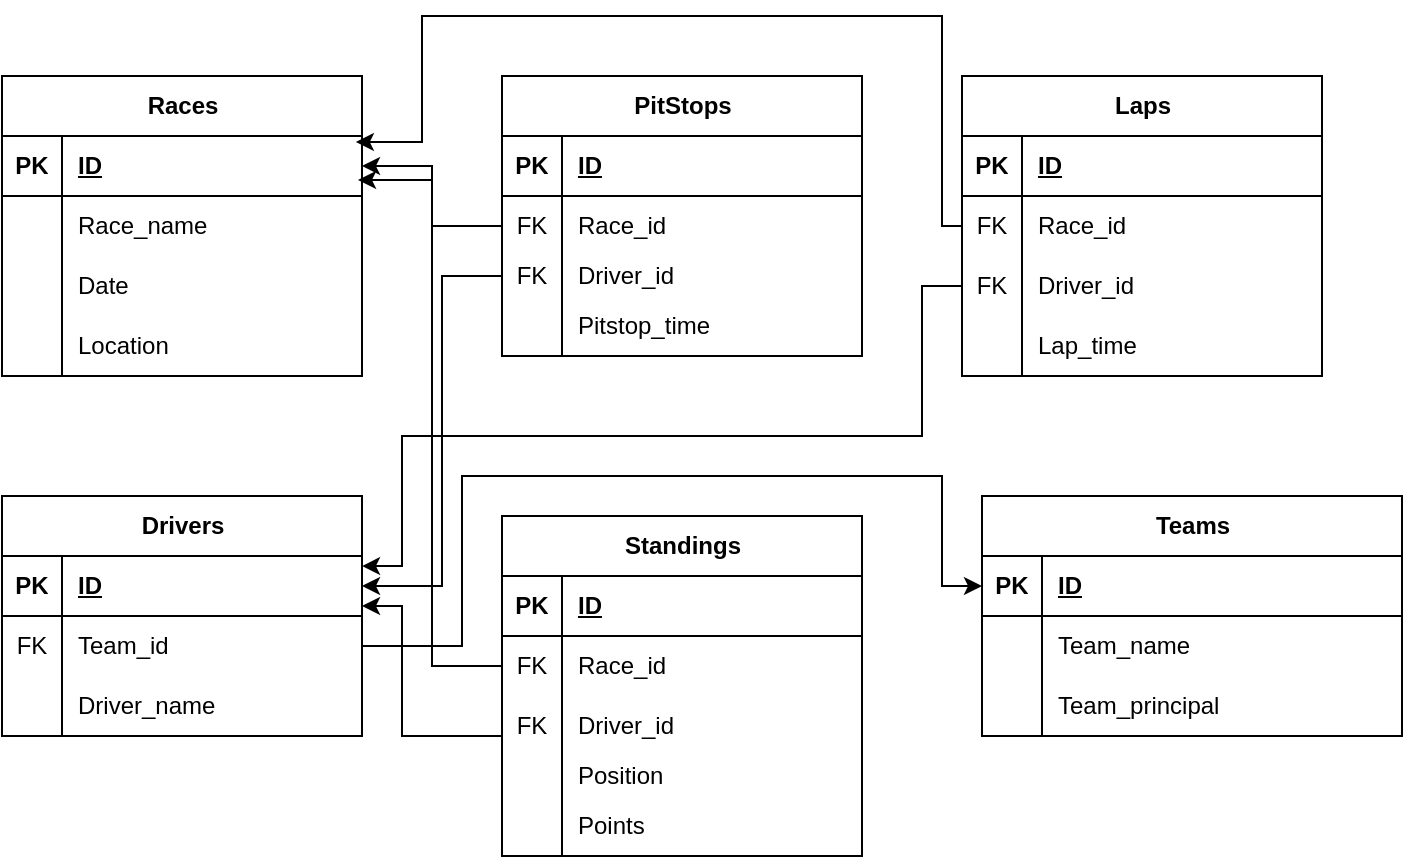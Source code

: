 <mxfile version="22.1.7" type="device">
  <diagram name="Страница — 1" id="nT0_POUo7mccEM4CpxCr">
    <mxGraphModel dx="1509" dy="833" grid="0" gridSize="10" guides="1" tooltips="1" connect="1" arrows="1" fold="1" page="0" pageScale="1" pageWidth="827" pageHeight="1169" math="0" shadow="0">
      <root>
        <mxCell id="0" />
        <mxCell id="1" parent="0" />
        <mxCell id="Owtn59zeW-ioZ5zcBxzk-5" value="Drivers" style="shape=table;startSize=30;container=1;collapsible=1;childLayout=tableLayout;fixedRows=1;rowLines=0;fontStyle=1;align=center;resizeLast=1;html=1;" parent="1" vertex="1">
          <mxGeometry x="120" y="310" width="180" height="120" as="geometry" />
        </mxCell>
        <mxCell id="Owtn59zeW-ioZ5zcBxzk-6" value="" style="shape=tableRow;horizontal=0;startSize=0;swimlaneHead=0;swimlaneBody=0;fillColor=none;collapsible=0;dropTarget=0;points=[[0,0.5],[1,0.5]];portConstraint=eastwest;top=0;left=0;right=0;bottom=1;" parent="Owtn59zeW-ioZ5zcBxzk-5" vertex="1">
          <mxGeometry y="30" width="180" height="30" as="geometry" />
        </mxCell>
        <mxCell id="Owtn59zeW-ioZ5zcBxzk-7" value="PK" style="shape=partialRectangle;connectable=0;fillColor=none;top=0;left=0;bottom=0;right=0;fontStyle=1;overflow=hidden;whiteSpace=wrap;html=1;" parent="Owtn59zeW-ioZ5zcBxzk-6" vertex="1">
          <mxGeometry width="30" height="30" as="geometry">
            <mxRectangle width="30" height="30" as="alternateBounds" />
          </mxGeometry>
        </mxCell>
        <mxCell id="Owtn59zeW-ioZ5zcBxzk-8" value="ID" style="shape=partialRectangle;connectable=0;fillColor=none;top=0;left=0;bottom=0;right=0;align=left;spacingLeft=6;fontStyle=5;overflow=hidden;whiteSpace=wrap;html=1;" parent="Owtn59zeW-ioZ5zcBxzk-6" vertex="1">
          <mxGeometry x="30" width="150" height="30" as="geometry">
            <mxRectangle width="150" height="30" as="alternateBounds" />
          </mxGeometry>
        </mxCell>
        <mxCell id="Owtn59zeW-ioZ5zcBxzk-85" value="" style="shape=tableRow;horizontal=0;startSize=0;swimlaneHead=0;swimlaneBody=0;fillColor=none;collapsible=0;dropTarget=0;points=[[0,0.5],[1,0.5]];portConstraint=eastwest;top=0;left=0;right=0;bottom=0;" parent="Owtn59zeW-ioZ5zcBxzk-5" vertex="1">
          <mxGeometry y="60" width="180" height="30" as="geometry" />
        </mxCell>
        <mxCell id="Owtn59zeW-ioZ5zcBxzk-86" value="FK" style="shape=partialRectangle;connectable=0;fillColor=none;top=0;left=0;bottom=0;right=0;fontStyle=0;overflow=hidden;whiteSpace=wrap;html=1;" parent="Owtn59zeW-ioZ5zcBxzk-85" vertex="1">
          <mxGeometry width="30" height="30" as="geometry">
            <mxRectangle width="30" height="30" as="alternateBounds" />
          </mxGeometry>
        </mxCell>
        <mxCell id="Owtn59zeW-ioZ5zcBxzk-87" value="Team_id" style="shape=partialRectangle;connectable=0;fillColor=none;top=0;left=0;bottom=0;right=0;align=left;spacingLeft=6;fontStyle=0;overflow=hidden;whiteSpace=wrap;html=1;" parent="Owtn59zeW-ioZ5zcBxzk-85" vertex="1">
          <mxGeometry x="30" width="150" height="30" as="geometry">
            <mxRectangle width="150" height="30" as="alternateBounds" />
          </mxGeometry>
        </mxCell>
        <mxCell id="Owtn59zeW-ioZ5zcBxzk-12" value="" style="shape=tableRow;horizontal=0;startSize=0;swimlaneHead=0;swimlaneBody=0;fillColor=none;collapsible=0;dropTarget=0;points=[[0,0.5],[1,0.5]];portConstraint=eastwest;top=0;left=0;right=0;bottom=0;" parent="Owtn59zeW-ioZ5zcBxzk-5" vertex="1">
          <mxGeometry y="90" width="180" height="30" as="geometry" />
        </mxCell>
        <mxCell id="Owtn59zeW-ioZ5zcBxzk-13" value="" style="shape=partialRectangle;connectable=0;fillColor=none;top=0;left=0;bottom=0;right=0;editable=1;overflow=hidden;whiteSpace=wrap;html=1;" parent="Owtn59zeW-ioZ5zcBxzk-12" vertex="1">
          <mxGeometry width="30" height="30" as="geometry">
            <mxRectangle width="30" height="30" as="alternateBounds" />
          </mxGeometry>
        </mxCell>
        <mxCell id="Owtn59zeW-ioZ5zcBxzk-14" value="Driver_name" style="shape=partialRectangle;connectable=0;fillColor=none;top=0;left=0;bottom=0;right=0;align=left;spacingLeft=6;overflow=hidden;whiteSpace=wrap;html=1;" parent="Owtn59zeW-ioZ5zcBxzk-12" vertex="1">
          <mxGeometry x="30" width="150" height="30" as="geometry">
            <mxRectangle width="150" height="30" as="alternateBounds" />
          </mxGeometry>
        </mxCell>
        <mxCell id="Owtn59zeW-ioZ5zcBxzk-31" value="Laps" style="shape=table;startSize=30;container=1;collapsible=1;childLayout=tableLayout;fixedRows=1;rowLines=0;fontStyle=1;align=center;resizeLast=1;html=1;" parent="1" vertex="1">
          <mxGeometry x="600" y="100" width="180" height="150" as="geometry">
            <mxRectangle x="130" y="550" width="70" height="30" as="alternateBounds" />
          </mxGeometry>
        </mxCell>
        <mxCell id="Owtn59zeW-ioZ5zcBxzk-32" value="" style="shape=tableRow;horizontal=0;startSize=0;swimlaneHead=0;swimlaneBody=0;fillColor=none;collapsible=0;dropTarget=0;points=[[0,0.5],[1,0.5]];portConstraint=eastwest;top=0;left=0;right=0;bottom=1;" parent="Owtn59zeW-ioZ5zcBxzk-31" vertex="1">
          <mxGeometry y="30" width="180" height="30" as="geometry" />
        </mxCell>
        <mxCell id="Owtn59zeW-ioZ5zcBxzk-33" value="PK" style="shape=partialRectangle;connectable=0;fillColor=none;top=0;left=0;bottom=0;right=0;fontStyle=1;overflow=hidden;whiteSpace=wrap;html=1;" parent="Owtn59zeW-ioZ5zcBxzk-32" vertex="1">
          <mxGeometry width="30" height="30" as="geometry">
            <mxRectangle width="30" height="30" as="alternateBounds" />
          </mxGeometry>
        </mxCell>
        <mxCell id="Owtn59zeW-ioZ5zcBxzk-34" value="ID" style="shape=partialRectangle;connectable=0;fillColor=none;top=0;left=0;bottom=0;right=0;align=left;spacingLeft=6;fontStyle=5;overflow=hidden;whiteSpace=wrap;html=1;" parent="Owtn59zeW-ioZ5zcBxzk-32" vertex="1">
          <mxGeometry x="30" width="150" height="30" as="geometry">
            <mxRectangle width="150" height="30" as="alternateBounds" />
          </mxGeometry>
        </mxCell>
        <mxCell id="Owtn59zeW-ioZ5zcBxzk-115" value="" style="shape=tableRow;horizontal=0;startSize=0;swimlaneHead=0;swimlaneBody=0;fillColor=none;collapsible=0;dropTarget=0;points=[[0,0.5],[1,0.5]];portConstraint=eastwest;top=0;left=0;right=0;bottom=0;" parent="Owtn59zeW-ioZ5zcBxzk-31" vertex="1">
          <mxGeometry y="60" width="180" height="30" as="geometry" />
        </mxCell>
        <mxCell id="Owtn59zeW-ioZ5zcBxzk-116" value="FK" style="shape=partialRectangle;connectable=0;fillColor=none;top=0;left=0;bottom=0;right=0;fontStyle=0;overflow=hidden;whiteSpace=wrap;html=1;" parent="Owtn59zeW-ioZ5zcBxzk-115" vertex="1">
          <mxGeometry width="30" height="30" as="geometry">
            <mxRectangle width="30" height="30" as="alternateBounds" />
          </mxGeometry>
        </mxCell>
        <mxCell id="Owtn59zeW-ioZ5zcBxzk-117" value="Race_id" style="shape=partialRectangle;connectable=0;fillColor=none;top=0;left=0;bottom=0;right=0;align=left;spacingLeft=6;fontStyle=0;overflow=hidden;whiteSpace=wrap;html=1;" parent="Owtn59zeW-ioZ5zcBxzk-115" vertex="1">
          <mxGeometry x="30" width="150" height="30" as="geometry">
            <mxRectangle width="150" height="30" as="alternateBounds" />
          </mxGeometry>
        </mxCell>
        <mxCell id="Owtn59zeW-ioZ5zcBxzk-118" value="" style="shape=tableRow;horizontal=0;startSize=0;swimlaneHead=0;swimlaneBody=0;fillColor=none;collapsible=0;dropTarget=0;points=[[0,0.5],[1,0.5]];portConstraint=eastwest;top=0;left=0;right=0;bottom=0;" parent="Owtn59zeW-ioZ5zcBxzk-31" vertex="1">
          <mxGeometry y="90" width="180" height="30" as="geometry" />
        </mxCell>
        <mxCell id="Owtn59zeW-ioZ5zcBxzk-119" value="FK" style="shape=partialRectangle;connectable=0;fillColor=none;top=0;left=0;bottom=0;right=0;fontStyle=0;overflow=hidden;whiteSpace=wrap;html=1;" parent="Owtn59zeW-ioZ5zcBxzk-118" vertex="1">
          <mxGeometry width="30" height="30" as="geometry">
            <mxRectangle width="30" height="30" as="alternateBounds" />
          </mxGeometry>
        </mxCell>
        <mxCell id="Owtn59zeW-ioZ5zcBxzk-120" value="Driver_id" style="shape=partialRectangle;connectable=0;fillColor=none;top=0;left=0;bottom=0;right=0;align=left;spacingLeft=6;fontStyle=0;overflow=hidden;whiteSpace=wrap;html=1;" parent="Owtn59zeW-ioZ5zcBxzk-118" vertex="1">
          <mxGeometry x="30" width="150" height="30" as="geometry">
            <mxRectangle width="150" height="30" as="alternateBounds" />
          </mxGeometry>
        </mxCell>
        <mxCell id="Owtn59zeW-ioZ5zcBxzk-35" value="" style="shape=tableRow;horizontal=0;startSize=0;swimlaneHead=0;swimlaneBody=0;fillColor=none;collapsible=0;dropTarget=0;points=[[0,0.5],[1,0.5]];portConstraint=eastwest;top=0;left=0;right=0;bottom=0;" parent="Owtn59zeW-ioZ5zcBxzk-31" vertex="1">
          <mxGeometry y="120" width="180" height="30" as="geometry" />
        </mxCell>
        <mxCell id="Owtn59zeW-ioZ5zcBxzk-36" value="" style="shape=partialRectangle;connectable=0;fillColor=none;top=0;left=0;bottom=0;right=0;editable=1;overflow=hidden;whiteSpace=wrap;html=1;" parent="Owtn59zeW-ioZ5zcBxzk-35" vertex="1">
          <mxGeometry width="30" height="30" as="geometry">
            <mxRectangle width="30" height="30" as="alternateBounds" />
          </mxGeometry>
        </mxCell>
        <mxCell id="Owtn59zeW-ioZ5zcBxzk-37" value="Lap_time" style="shape=partialRectangle;connectable=0;fillColor=none;top=0;left=0;bottom=0;right=0;align=left;spacingLeft=6;overflow=hidden;whiteSpace=wrap;html=1;" parent="Owtn59zeW-ioZ5zcBxzk-35" vertex="1">
          <mxGeometry x="30" width="150" height="30" as="geometry">
            <mxRectangle width="150" height="30" as="alternateBounds" />
          </mxGeometry>
        </mxCell>
        <mxCell id="Owtn59zeW-ioZ5zcBxzk-44" value="PitStops" style="shape=table;startSize=30;container=1;collapsible=1;childLayout=tableLayout;fixedRows=1;rowLines=0;fontStyle=1;align=center;resizeLast=1;html=1;" parent="1" vertex="1">
          <mxGeometry x="370" y="100" width="180" height="140" as="geometry" />
        </mxCell>
        <mxCell id="Owtn59zeW-ioZ5zcBxzk-45" value="" style="shape=tableRow;horizontal=0;startSize=0;swimlaneHead=0;swimlaneBody=0;fillColor=none;collapsible=0;dropTarget=0;points=[[0,0.5],[1,0.5]];portConstraint=eastwest;top=0;left=0;right=0;bottom=1;" parent="Owtn59zeW-ioZ5zcBxzk-44" vertex="1">
          <mxGeometry y="30" width="180" height="30" as="geometry" />
        </mxCell>
        <mxCell id="Owtn59zeW-ioZ5zcBxzk-46" value="PK" style="shape=partialRectangle;connectable=0;fillColor=none;top=0;left=0;bottom=0;right=0;fontStyle=1;overflow=hidden;whiteSpace=wrap;html=1;" parent="Owtn59zeW-ioZ5zcBxzk-45" vertex="1">
          <mxGeometry width="30" height="30" as="geometry">
            <mxRectangle width="30" height="30" as="alternateBounds" />
          </mxGeometry>
        </mxCell>
        <mxCell id="Owtn59zeW-ioZ5zcBxzk-47" value="ID" style="shape=partialRectangle;connectable=0;fillColor=none;top=0;left=0;bottom=0;right=0;align=left;spacingLeft=6;fontStyle=5;overflow=hidden;whiteSpace=wrap;html=1;" parent="Owtn59zeW-ioZ5zcBxzk-45" vertex="1">
          <mxGeometry x="30" width="150" height="30" as="geometry">
            <mxRectangle width="150" height="30" as="alternateBounds" />
          </mxGeometry>
        </mxCell>
        <mxCell id="Owtn59zeW-ioZ5zcBxzk-122" value="" style="shape=tableRow;horizontal=0;startSize=0;swimlaneHead=0;swimlaneBody=0;fillColor=none;collapsible=0;dropTarget=0;points=[[0,0.5],[1,0.5]];portConstraint=eastwest;top=0;left=0;right=0;bottom=0;" parent="Owtn59zeW-ioZ5zcBxzk-44" vertex="1">
          <mxGeometry y="60" width="180" height="30" as="geometry" />
        </mxCell>
        <mxCell id="Owtn59zeW-ioZ5zcBxzk-123" value="FK" style="shape=partialRectangle;connectable=0;fillColor=none;top=0;left=0;bottom=0;right=0;fontStyle=0;overflow=hidden;whiteSpace=wrap;html=1;" parent="Owtn59zeW-ioZ5zcBxzk-122" vertex="1">
          <mxGeometry width="30" height="30" as="geometry">
            <mxRectangle width="30" height="30" as="alternateBounds" />
          </mxGeometry>
        </mxCell>
        <mxCell id="Owtn59zeW-ioZ5zcBxzk-124" value="Race_id" style="shape=partialRectangle;connectable=0;fillColor=none;top=0;left=0;bottom=0;right=0;align=left;spacingLeft=6;fontStyle=0;overflow=hidden;whiteSpace=wrap;html=1;" parent="Owtn59zeW-ioZ5zcBxzk-122" vertex="1">
          <mxGeometry x="30" width="150" height="30" as="geometry">
            <mxRectangle width="150" height="30" as="alternateBounds" />
          </mxGeometry>
        </mxCell>
        <mxCell id="Owtn59zeW-ioZ5zcBxzk-48" value="" style="shape=tableRow;horizontal=0;startSize=0;swimlaneHead=0;swimlaneBody=0;fillColor=none;collapsible=0;dropTarget=0;points=[[0,0.5],[1,0.5]];portConstraint=eastwest;top=0;left=0;right=0;bottom=0;" parent="Owtn59zeW-ioZ5zcBxzk-44" vertex="1">
          <mxGeometry y="90" width="180" height="20" as="geometry" />
        </mxCell>
        <mxCell id="Owtn59zeW-ioZ5zcBxzk-49" value="" style="shape=partialRectangle;connectable=0;fillColor=none;top=0;left=0;bottom=0;right=0;editable=1;overflow=hidden;whiteSpace=wrap;html=1;" parent="Owtn59zeW-ioZ5zcBxzk-48" vertex="1">
          <mxGeometry width="30" height="20" as="geometry">
            <mxRectangle width="30" height="20" as="alternateBounds" />
          </mxGeometry>
        </mxCell>
        <mxCell id="Owtn59zeW-ioZ5zcBxzk-50" value="" style="shape=partialRectangle;connectable=0;fillColor=none;top=0;left=0;bottom=0;right=0;align=left;spacingLeft=6;overflow=hidden;whiteSpace=wrap;html=1;" parent="Owtn59zeW-ioZ5zcBxzk-48" vertex="1">
          <mxGeometry x="30" width="150" height="20" as="geometry">
            <mxRectangle width="150" height="20" as="alternateBounds" />
          </mxGeometry>
        </mxCell>
        <mxCell id="Owtn59zeW-ioZ5zcBxzk-51" value="" style="shape=tableRow;horizontal=0;startSize=0;swimlaneHead=0;swimlaneBody=0;fillColor=none;collapsible=0;dropTarget=0;points=[[0,0.5],[1,0.5]];portConstraint=eastwest;top=0;left=0;right=0;bottom=0;" parent="Owtn59zeW-ioZ5zcBxzk-44" vertex="1">
          <mxGeometry y="110" width="180" height="30" as="geometry" />
        </mxCell>
        <mxCell id="Owtn59zeW-ioZ5zcBxzk-52" value="" style="shape=partialRectangle;connectable=0;fillColor=none;top=0;left=0;bottom=0;right=0;editable=1;overflow=hidden;whiteSpace=wrap;html=1;" parent="Owtn59zeW-ioZ5zcBxzk-51" vertex="1">
          <mxGeometry width="30" height="30" as="geometry">
            <mxRectangle width="30" height="30" as="alternateBounds" />
          </mxGeometry>
        </mxCell>
        <mxCell id="Owtn59zeW-ioZ5zcBxzk-53" value="Pitstop_time" style="shape=partialRectangle;connectable=0;fillColor=none;top=0;left=0;bottom=0;right=0;align=left;spacingLeft=6;overflow=hidden;whiteSpace=wrap;html=1;" parent="Owtn59zeW-ioZ5zcBxzk-51" vertex="1">
          <mxGeometry x="30" width="150" height="30" as="geometry">
            <mxRectangle width="150" height="30" as="alternateBounds" />
          </mxGeometry>
        </mxCell>
        <mxCell id="Owtn59zeW-ioZ5zcBxzk-57" value="Races" style="shape=table;startSize=30;container=1;collapsible=1;childLayout=tableLayout;fixedRows=1;rowLines=0;fontStyle=1;align=center;resizeLast=1;html=1;" parent="1" vertex="1">
          <mxGeometry x="120" y="100" width="180" height="150" as="geometry" />
        </mxCell>
        <mxCell id="Owtn59zeW-ioZ5zcBxzk-58" value="" style="shape=tableRow;horizontal=0;startSize=0;swimlaneHead=0;swimlaneBody=0;fillColor=none;collapsible=0;dropTarget=0;points=[[0,0.5],[1,0.5]];portConstraint=eastwest;top=0;left=0;right=0;bottom=1;" parent="Owtn59zeW-ioZ5zcBxzk-57" vertex="1">
          <mxGeometry y="30" width="180" height="30" as="geometry" />
        </mxCell>
        <mxCell id="Owtn59zeW-ioZ5zcBxzk-59" value="PK" style="shape=partialRectangle;connectable=0;fillColor=none;top=0;left=0;bottom=0;right=0;fontStyle=1;overflow=hidden;whiteSpace=wrap;html=1;" parent="Owtn59zeW-ioZ5zcBxzk-58" vertex="1">
          <mxGeometry width="30" height="30" as="geometry">
            <mxRectangle width="30" height="30" as="alternateBounds" />
          </mxGeometry>
        </mxCell>
        <mxCell id="Owtn59zeW-ioZ5zcBxzk-60" value="ID" style="shape=partialRectangle;connectable=0;fillColor=none;top=0;left=0;bottom=0;right=0;align=left;spacingLeft=6;fontStyle=5;overflow=hidden;whiteSpace=wrap;html=1;" parent="Owtn59zeW-ioZ5zcBxzk-58" vertex="1">
          <mxGeometry x="30" width="150" height="30" as="geometry">
            <mxRectangle width="150" height="30" as="alternateBounds" />
          </mxGeometry>
        </mxCell>
        <mxCell id="Owtn59zeW-ioZ5zcBxzk-61" value="" style="shape=tableRow;horizontal=0;startSize=0;swimlaneHead=0;swimlaneBody=0;fillColor=none;collapsible=0;dropTarget=0;points=[[0,0.5],[1,0.5]];portConstraint=eastwest;top=0;left=0;right=0;bottom=0;" parent="Owtn59zeW-ioZ5zcBxzk-57" vertex="1">
          <mxGeometry y="60" width="180" height="30" as="geometry" />
        </mxCell>
        <mxCell id="Owtn59zeW-ioZ5zcBxzk-62" value="" style="shape=partialRectangle;connectable=0;fillColor=none;top=0;left=0;bottom=0;right=0;editable=1;overflow=hidden;whiteSpace=wrap;html=1;" parent="Owtn59zeW-ioZ5zcBxzk-61" vertex="1">
          <mxGeometry width="30" height="30" as="geometry">
            <mxRectangle width="30" height="30" as="alternateBounds" />
          </mxGeometry>
        </mxCell>
        <mxCell id="Owtn59zeW-ioZ5zcBxzk-63" value="Race_name" style="shape=partialRectangle;connectable=0;fillColor=none;top=0;left=0;bottom=0;right=0;align=left;spacingLeft=6;overflow=hidden;whiteSpace=wrap;html=1;" parent="Owtn59zeW-ioZ5zcBxzk-61" vertex="1">
          <mxGeometry x="30" width="150" height="30" as="geometry">
            <mxRectangle width="150" height="30" as="alternateBounds" />
          </mxGeometry>
        </mxCell>
        <mxCell id="Owtn59zeW-ioZ5zcBxzk-64" value="" style="shape=tableRow;horizontal=0;startSize=0;swimlaneHead=0;swimlaneBody=0;fillColor=none;collapsible=0;dropTarget=0;points=[[0,0.5],[1,0.5]];portConstraint=eastwest;top=0;left=0;right=0;bottom=0;" parent="Owtn59zeW-ioZ5zcBxzk-57" vertex="1">
          <mxGeometry y="90" width="180" height="30" as="geometry" />
        </mxCell>
        <mxCell id="Owtn59zeW-ioZ5zcBxzk-65" value="" style="shape=partialRectangle;connectable=0;fillColor=none;top=0;left=0;bottom=0;right=0;editable=1;overflow=hidden;whiteSpace=wrap;html=1;" parent="Owtn59zeW-ioZ5zcBxzk-64" vertex="1">
          <mxGeometry width="30" height="30" as="geometry">
            <mxRectangle width="30" height="30" as="alternateBounds" />
          </mxGeometry>
        </mxCell>
        <mxCell id="Owtn59zeW-ioZ5zcBxzk-66" value="Date" style="shape=partialRectangle;connectable=0;fillColor=none;top=0;left=0;bottom=0;right=0;align=left;spacingLeft=6;overflow=hidden;whiteSpace=wrap;html=1;" parent="Owtn59zeW-ioZ5zcBxzk-64" vertex="1">
          <mxGeometry x="30" width="150" height="30" as="geometry">
            <mxRectangle width="150" height="30" as="alternateBounds" />
          </mxGeometry>
        </mxCell>
        <mxCell id="Owtn59zeW-ioZ5zcBxzk-67" value="" style="shape=tableRow;horizontal=0;startSize=0;swimlaneHead=0;swimlaneBody=0;fillColor=none;collapsible=0;dropTarget=0;points=[[0,0.5],[1,0.5]];portConstraint=eastwest;top=0;left=0;right=0;bottom=0;" parent="Owtn59zeW-ioZ5zcBxzk-57" vertex="1">
          <mxGeometry y="120" width="180" height="30" as="geometry" />
        </mxCell>
        <mxCell id="Owtn59zeW-ioZ5zcBxzk-68" value="" style="shape=partialRectangle;connectable=0;fillColor=none;top=0;left=0;bottom=0;right=0;editable=1;overflow=hidden;whiteSpace=wrap;html=1;" parent="Owtn59zeW-ioZ5zcBxzk-67" vertex="1">
          <mxGeometry width="30" height="30" as="geometry">
            <mxRectangle width="30" height="30" as="alternateBounds" />
          </mxGeometry>
        </mxCell>
        <mxCell id="Owtn59zeW-ioZ5zcBxzk-69" value="Location" style="shape=partialRectangle;connectable=0;fillColor=none;top=0;left=0;bottom=0;right=0;align=left;spacingLeft=6;overflow=hidden;whiteSpace=wrap;html=1;" parent="Owtn59zeW-ioZ5zcBxzk-67" vertex="1">
          <mxGeometry x="30" width="150" height="30" as="geometry">
            <mxRectangle width="150" height="30" as="alternateBounds" />
          </mxGeometry>
        </mxCell>
        <mxCell id="Owtn59zeW-ioZ5zcBxzk-70" value="Teams" style="shape=table;startSize=30;container=1;collapsible=1;childLayout=tableLayout;fixedRows=1;rowLines=0;fontStyle=1;align=center;resizeLast=1;html=1;" parent="1" vertex="1">
          <mxGeometry x="610" y="310" width="210" height="120" as="geometry" />
        </mxCell>
        <mxCell id="Owtn59zeW-ioZ5zcBxzk-71" value="" style="shape=tableRow;horizontal=0;startSize=0;swimlaneHead=0;swimlaneBody=0;fillColor=none;collapsible=0;dropTarget=0;points=[[0,0.5],[1,0.5]];portConstraint=eastwest;top=0;left=0;right=0;bottom=1;" parent="Owtn59zeW-ioZ5zcBxzk-70" vertex="1">
          <mxGeometry y="30" width="210" height="30" as="geometry" />
        </mxCell>
        <mxCell id="Owtn59zeW-ioZ5zcBxzk-72" value="PK" style="shape=partialRectangle;connectable=0;fillColor=none;top=0;left=0;bottom=0;right=0;fontStyle=1;overflow=hidden;whiteSpace=wrap;html=1;" parent="Owtn59zeW-ioZ5zcBxzk-71" vertex="1">
          <mxGeometry width="30" height="30" as="geometry">
            <mxRectangle width="30" height="30" as="alternateBounds" />
          </mxGeometry>
        </mxCell>
        <mxCell id="Owtn59zeW-ioZ5zcBxzk-73" value="ID" style="shape=partialRectangle;connectable=0;fillColor=none;top=0;left=0;bottom=0;right=0;align=left;spacingLeft=6;fontStyle=5;overflow=hidden;whiteSpace=wrap;html=1;" parent="Owtn59zeW-ioZ5zcBxzk-71" vertex="1">
          <mxGeometry x="30" width="180" height="30" as="geometry">
            <mxRectangle width="180" height="30" as="alternateBounds" />
          </mxGeometry>
        </mxCell>
        <mxCell id="Owtn59zeW-ioZ5zcBxzk-74" value="" style="shape=tableRow;horizontal=0;startSize=0;swimlaneHead=0;swimlaneBody=0;fillColor=none;collapsible=0;dropTarget=0;points=[[0,0.5],[1,0.5]];portConstraint=eastwest;top=0;left=0;right=0;bottom=0;" parent="Owtn59zeW-ioZ5zcBxzk-70" vertex="1">
          <mxGeometry y="60" width="210" height="30" as="geometry" />
        </mxCell>
        <mxCell id="Owtn59zeW-ioZ5zcBxzk-75" value="" style="shape=partialRectangle;connectable=0;fillColor=none;top=0;left=0;bottom=0;right=0;editable=1;overflow=hidden;whiteSpace=wrap;html=1;" parent="Owtn59zeW-ioZ5zcBxzk-74" vertex="1">
          <mxGeometry width="30" height="30" as="geometry">
            <mxRectangle width="30" height="30" as="alternateBounds" />
          </mxGeometry>
        </mxCell>
        <mxCell id="Owtn59zeW-ioZ5zcBxzk-76" value="Team_name" style="shape=partialRectangle;connectable=0;fillColor=none;top=0;left=0;bottom=0;right=0;align=left;spacingLeft=6;overflow=hidden;whiteSpace=wrap;html=1;" parent="Owtn59zeW-ioZ5zcBxzk-74" vertex="1">
          <mxGeometry x="30" width="180" height="30" as="geometry">
            <mxRectangle width="180" height="30" as="alternateBounds" />
          </mxGeometry>
        </mxCell>
        <mxCell id="Owtn59zeW-ioZ5zcBxzk-77" value="" style="shape=tableRow;horizontal=0;startSize=0;swimlaneHead=0;swimlaneBody=0;fillColor=none;collapsible=0;dropTarget=0;points=[[0,0.5],[1,0.5]];portConstraint=eastwest;top=0;left=0;right=0;bottom=0;" parent="Owtn59zeW-ioZ5zcBxzk-70" vertex="1">
          <mxGeometry y="90" width="210" height="30" as="geometry" />
        </mxCell>
        <mxCell id="Owtn59zeW-ioZ5zcBxzk-78" value="" style="shape=partialRectangle;connectable=0;fillColor=none;top=0;left=0;bottom=0;right=0;editable=1;overflow=hidden;whiteSpace=wrap;html=1;" parent="Owtn59zeW-ioZ5zcBxzk-77" vertex="1">
          <mxGeometry width="30" height="30" as="geometry">
            <mxRectangle width="30" height="30" as="alternateBounds" />
          </mxGeometry>
        </mxCell>
        <mxCell id="Owtn59zeW-ioZ5zcBxzk-79" value="Team_principal" style="shape=partialRectangle;connectable=0;fillColor=none;top=0;left=0;bottom=0;right=0;align=left;spacingLeft=6;overflow=hidden;whiteSpace=wrap;html=1;" parent="Owtn59zeW-ioZ5zcBxzk-77" vertex="1">
          <mxGeometry x="30" width="180" height="30" as="geometry">
            <mxRectangle width="180" height="30" as="alternateBounds" />
          </mxGeometry>
        </mxCell>
        <mxCell id="Owtn59zeW-ioZ5zcBxzk-111" value="" style="shape=tableRow;horizontal=0;startSize=0;swimlaneHead=0;swimlaneBody=0;fillColor=none;collapsible=0;dropTarget=0;points=[[0,0.5],[1,0.5]];portConstraint=eastwest;top=0;left=0;right=0;bottom=0;" parent="1" vertex="1">
          <mxGeometry x="360" y="380" width="180" height="30" as="geometry" />
        </mxCell>
        <mxCell id="Owtn59zeW-ioZ5zcBxzk-127" value="Driver_id" style="shape=partialRectangle;connectable=0;fillColor=none;top=0;left=0;bottom=0;right=0;align=left;spacingLeft=6;fontStyle=0;overflow=hidden;whiteSpace=wrap;html=1;" parent="1" vertex="1">
          <mxGeometry x="400" y="180" width="150" height="40" as="geometry">
            <mxRectangle width="150" height="30" as="alternateBounds" />
          </mxGeometry>
        </mxCell>
        <mxCell id="Owtn59zeW-ioZ5zcBxzk-126" value="FK" style="shape=partialRectangle;connectable=0;fillColor=none;top=0;left=0;bottom=0;right=0;fontStyle=0;overflow=hidden;whiteSpace=wrap;html=1;" parent="1" vertex="1">
          <mxGeometry x="370" y="180" width="30" height="40" as="geometry">
            <mxRectangle width="30" height="30" as="alternateBounds" />
          </mxGeometry>
        </mxCell>
        <mxCell id="Owtn59zeW-ioZ5zcBxzk-113" value="Driver_id" style="shape=partialRectangle;connectable=0;fillColor=none;top=0;left=0;bottom=0;right=0;align=left;spacingLeft=6;fontStyle=0;overflow=hidden;whiteSpace=wrap;html=1;" parent="1" vertex="1">
          <mxGeometry x="400" y="410" width="150" height="30" as="geometry">
            <mxRectangle width="150" height="30" as="alternateBounds" />
          </mxGeometry>
        </mxCell>
        <mxCell id="Owtn59zeW-ioZ5zcBxzk-112" value="FK" style="shape=partialRectangle;connectable=0;fillColor=none;top=0;left=0;bottom=0;right=0;fontStyle=0;overflow=hidden;whiteSpace=wrap;html=1;" parent="1" vertex="1">
          <mxGeometry x="370" y="410" width="30" height="30" as="geometry">
            <mxRectangle width="30" height="30" as="alternateBounds" />
          </mxGeometry>
        </mxCell>
        <mxCell id="2DICrhyfMaVEx0bp2Ixn-2" style="edgeStyle=orthogonalEdgeStyle;rounded=0;orthogonalLoop=1;jettySize=auto;html=1;exitX=0;exitY=0.5;exitDx=0;exitDy=0;" edge="1" parent="1" source="Owtn59zeW-ioZ5zcBxzk-122" target="Owtn59zeW-ioZ5zcBxzk-58">
          <mxGeometry relative="1" as="geometry" />
        </mxCell>
        <mxCell id="2DICrhyfMaVEx0bp2Ixn-5" style="edgeStyle=orthogonalEdgeStyle;rounded=0;orthogonalLoop=1;jettySize=auto;html=1;" edge="1" parent="1" target="Owtn59zeW-ioZ5zcBxzk-6">
          <mxGeometry relative="1" as="geometry">
            <mxPoint x="370" y="200" as="sourcePoint" />
            <mxPoint x="290" y="180" as="targetPoint" />
            <Array as="points">
              <mxPoint x="340" y="200" />
              <mxPoint x="340" y="355" />
            </Array>
          </mxGeometry>
        </mxCell>
        <mxCell id="2DICrhyfMaVEx0bp2Ixn-8" style="edgeStyle=orthogonalEdgeStyle;rounded=0;orthogonalLoop=1;jettySize=auto;html=1;exitX=1;exitY=0.5;exitDx=0;exitDy=0;entryX=0;entryY=0.5;entryDx=0;entryDy=0;" edge="1" parent="1" source="Owtn59zeW-ioZ5zcBxzk-85" target="Owtn59zeW-ioZ5zcBxzk-71">
          <mxGeometry relative="1" as="geometry">
            <Array as="points">
              <mxPoint x="350" y="385" />
              <mxPoint x="350" y="300" />
              <mxPoint x="590" y="300" />
              <mxPoint x="590" y="355" />
            </Array>
          </mxGeometry>
        </mxCell>
        <mxCell id="2DICrhyfMaVEx0bp2Ixn-9" style="edgeStyle=orthogonalEdgeStyle;rounded=0;orthogonalLoop=1;jettySize=auto;html=1;exitX=0;exitY=0.5;exitDx=0;exitDy=0;entryX=0.989;entryY=0.733;entryDx=0;entryDy=0;entryPerimeter=0;" edge="1" parent="1" source="Owtn59zeW-ioZ5zcBxzk-105" target="Owtn59zeW-ioZ5zcBxzk-58">
          <mxGeometry relative="1" as="geometry" />
        </mxCell>
        <mxCell id="2DICrhyfMaVEx0bp2Ixn-10" style="edgeStyle=orthogonalEdgeStyle;rounded=0;orthogonalLoop=1;jettySize=auto;html=1;exitX=0;exitY=0.5;exitDx=0;exitDy=0;entryX=0.983;entryY=0.1;entryDx=0;entryDy=0;entryPerimeter=0;" edge="1" parent="1" source="Owtn59zeW-ioZ5zcBxzk-115" target="Owtn59zeW-ioZ5zcBxzk-58">
          <mxGeometry relative="1" as="geometry">
            <Array as="points">
              <mxPoint x="590" y="175" />
              <mxPoint x="590" y="70" />
              <mxPoint x="330" y="70" />
              <mxPoint x="330" y="133" />
            </Array>
          </mxGeometry>
        </mxCell>
        <mxCell id="2DICrhyfMaVEx0bp2Ixn-11" style="edgeStyle=orthogonalEdgeStyle;rounded=0;orthogonalLoop=1;jettySize=auto;html=1;exitX=0;exitY=0.5;exitDx=0;exitDy=0;entryX=1;entryY=0.167;entryDx=0;entryDy=0;entryPerimeter=0;" edge="1" parent="1" source="Owtn59zeW-ioZ5zcBxzk-118" target="Owtn59zeW-ioZ5zcBxzk-6">
          <mxGeometry relative="1" as="geometry">
            <Array as="points">
              <mxPoint x="580" y="205" />
              <mxPoint x="580" y="280" />
              <mxPoint x="320" y="280" />
              <mxPoint x="320" y="345" />
            </Array>
          </mxGeometry>
        </mxCell>
        <mxCell id="2DICrhyfMaVEx0bp2Ixn-12" style="edgeStyle=orthogonalEdgeStyle;rounded=0;orthogonalLoop=1;jettySize=auto;html=1;" edge="1" parent="1" target="Owtn59zeW-ioZ5zcBxzk-6">
          <mxGeometry relative="1" as="geometry">
            <mxPoint x="370" y="440" as="sourcePoint" />
            <mxPoint x="320" y="370" as="targetPoint" />
            <Array as="points">
              <mxPoint x="370" y="430" />
              <mxPoint x="320" y="430" />
              <mxPoint x="320" y="365" />
            </Array>
          </mxGeometry>
        </mxCell>
        <mxCell id="Owtn59zeW-ioZ5zcBxzk-18" value="Standings" style="shape=table;startSize=30;container=1;collapsible=1;childLayout=tableLayout;fixedRows=1;rowLines=0;fontStyle=1;align=center;resizeLast=1;html=1;" parent="1" vertex="1">
          <mxGeometry x="370" y="320" width="180" height="170" as="geometry" />
        </mxCell>
        <mxCell id="Owtn59zeW-ioZ5zcBxzk-19" value="" style="shape=tableRow;horizontal=0;startSize=0;swimlaneHead=0;swimlaneBody=0;fillColor=none;collapsible=0;dropTarget=0;points=[[0,0.5],[1,0.5]];portConstraint=eastwest;top=0;left=0;right=0;bottom=1;" parent="Owtn59zeW-ioZ5zcBxzk-18" vertex="1">
          <mxGeometry y="30" width="180" height="30" as="geometry" />
        </mxCell>
        <mxCell id="Owtn59zeW-ioZ5zcBxzk-20" value="PK" style="shape=partialRectangle;connectable=0;fillColor=none;top=0;left=0;bottom=0;right=0;fontStyle=1;overflow=hidden;whiteSpace=wrap;html=1;" parent="Owtn59zeW-ioZ5zcBxzk-19" vertex="1">
          <mxGeometry width="30" height="30" as="geometry">
            <mxRectangle width="30" height="30" as="alternateBounds" />
          </mxGeometry>
        </mxCell>
        <mxCell id="Owtn59zeW-ioZ5zcBxzk-21" value="ID" style="shape=partialRectangle;connectable=0;fillColor=none;top=0;left=0;bottom=0;right=0;align=left;spacingLeft=6;fontStyle=5;overflow=hidden;whiteSpace=wrap;html=1;" parent="Owtn59zeW-ioZ5zcBxzk-19" vertex="1">
          <mxGeometry x="30" width="150" height="30" as="geometry">
            <mxRectangle width="150" height="30" as="alternateBounds" />
          </mxGeometry>
        </mxCell>
        <mxCell id="Owtn59zeW-ioZ5zcBxzk-105" value="" style="shape=tableRow;horizontal=0;startSize=0;swimlaneHead=0;swimlaneBody=0;fillColor=none;collapsible=0;dropTarget=0;points=[[0,0.5],[1,0.5]];portConstraint=eastwest;top=0;left=0;right=0;bottom=0;" parent="Owtn59zeW-ioZ5zcBxzk-18" vertex="1">
          <mxGeometry y="60" width="180" height="30" as="geometry" />
        </mxCell>
        <mxCell id="Owtn59zeW-ioZ5zcBxzk-106" value="FK" style="shape=partialRectangle;connectable=0;fillColor=none;top=0;left=0;bottom=0;right=0;fontStyle=0;overflow=hidden;whiteSpace=wrap;html=1;" parent="Owtn59zeW-ioZ5zcBxzk-105" vertex="1">
          <mxGeometry width="30" height="30" as="geometry">
            <mxRectangle width="30" height="30" as="alternateBounds" />
          </mxGeometry>
        </mxCell>
        <mxCell id="Owtn59zeW-ioZ5zcBxzk-107" value="Race_id" style="shape=partialRectangle;connectable=0;fillColor=none;top=0;left=0;bottom=0;right=0;align=left;spacingLeft=6;fontStyle=0;overflow=hidden;whiteSpace=wrap;html=1;" parent="Owtn59zeW-ioZ5zcBxzk-105" vertex="1">
          <mxGeometry x="30" width="150" height="30" as="geometry">
            <mxRectangle width="150" height="30" as="alternateBounds" />
          </mxGeometry>
        </mxCell>
        <mxCell id="Owtn59zeW-ioZ5zcBxzk-22" value="" style="shape=tableRow;horizontal=0;startSize=0;swimlaneHead=0;swimlaneBody=0;fillColor=none;collapsible=0;dropTarget=0;points=[[0,0.5],[1,0.5]];portConstraint=eastwest;top=0;left=0;right=0;bottom=0;" parent="Owtn59zeW-ioZ5zcBxzk-18" vertex="1">
          <mxGeometry y="90" width="180" height="30" as="geometry" />
        </mxCell>
        <mxCell id="Owtn59zeW-ioZ5zcBxzk-23" value="" style="shape=partialRectangle;connectable=0;fillColor=none;top=0;left=0;bottom=0;right=0;editable=1;overflow=hidden;whiteSpace=wrap;html=1;" parent="Owtn59zeW-ioZ5zcBxzk-22" vertex="1">
          <mxGeometry width="30" height="30" as="geometry">
            <mxRectangle width="30" height="30" as="alternateBounds" />
          </mxGeometry>
        </mxCell>
        <mxCell id="Owtn59zeW-ioZ5zcBxzk-24" value="" style="shape=partialRectangle;connectable=0;fillColor=none;top=0;left=0;bottom=0;right=0;align=left;spacingLeft=6;overflow=hidden;whiteSpace=wrap;html=1;" parent="Owtn59zeW-ioZ5zcBxzk-22" vertex="1">
          <mxGeometry x="30" width="150" height="30" as="geometry">
            <mxRectangle width="150" height="30" as="alternateBounds" />
          </mxGeometry>
        </mxCell>
        <mxCell id="Owtn59zeW-ioZ5zcBxzk-25" value="" style="shape=tableRow;horizontal=0;startSize=0;swimlaneHead=0;swimlaneBody=0;fillColor=none;collapsible=0;dropTarget=0;points=[[0,0.5],[1,0.5]];portConstraint=eastwest;top=0;left=0;right=0;bottom=0;" parent="Owtn59zeW-ioZ5zcBxzk-18" vertex="1">
          <mxGeometry y="120" width="180" height="20" as="geometry" />
        </mxCell>
        <mxCell id="Owtn59zeW-ioZ5zcBxzk-26" value="" style="shape=partialRectangle;connectable=0;fillColor=none;top=0;left=0;bottom=0;right=0;editable=1;overflow=hidden;whiteSpace=wrap;html=1;" parent="Owtn59zeW-ioZ5zcBxzk-25" vertex="1">
          <mxGeometry width="30" height="20" as="geometry">
            <mxRectangle width="30" height="20" as="alternateBounds" />
          </mxGeometry>
        </mxCell>
        <mxCell id="Owtn59zeW-ioZ5zcBxzk-27" value="Position" style="shape=partialRectangle;connectable=0;fillColor=none;top=0;left=0;bottom=0;right=0;align=left;spacingLeft=6;overflow=hidden;whiteSpace=wrap;html=1;" parent="Owtn59zeW-ioZ5zcBxzk-25" vertex="1">
          <mxGeometry x="30" width="150" height="20" as="geometry">
            <mxRectangle width="150" height="20" as="alternateBounds" />
          </mxGeometry>
        </mxCell>
        <mxCell id="Owtn59zeW-ioZ5zcBxzk-28" value="" style="shape=tableRow;horizontal=0;startSize=0;swimlaneHead=0;swimlaneBody=0;fillColor=none;collapsible=0;dropTarget=0;points=[[0,0.5],[1,0.5]];portConstraint=eastwest;top=0;left=0;right=0;bottom=0;" parent="Owtn59zeW-ioZ5zcBxzk-18" vertex="1">
          <mxGeometry y="140" width="180" height="30" as="geometry" />
        </mxCell>
        <mxCell id="Owtn59zeW-ioZ5zcBxzk-29" value="" style="shape=partialRectangle;connectable=0;fillColor=none;top=0;left=0;bottom=0;right=0;editable=1;overflow=hidden;whiteSpace=wrap;html=1;" parent="Owtn59zeW-ioZ5zcBxzk-28" vertex="1">
          <mxGeometry width="30" height="30" as="geometry">
            <mxRectangle width="30" height="30" as="alternateBounds" />
          </mxGeometry>
        </mxCell>
        <mxCell id="Owtn59zeW-ioZ5zcBxzk-30" value="Points" style="shape=partialRectangle;connectable=0;fillColor=none;top=0;left=0;bottom=0;right=0;align=left;spacingLeft=6;overflow=hidden;whiteSpace=wrap;html=1;" parent="Owtn59zeW-ioZ5zcBxzk-28" vertex="1">
          <mxGeometry x="30" width="150" height="30" as="geometry">
            <mxRectangle width="150" height="30" as="alternateBounds" />
          </mxGeometry>
        </mxCell>
      </root>
    </mxGraphModel>
  </diagram>
</mxfile>
